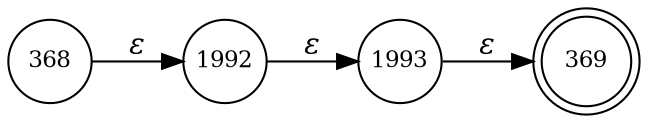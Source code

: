 digraph ATN {
rankdir=LR;
s369[fontsize=11, label="369", shape=doublecircle, fixedsize=true, width=.6];
s368[fontsize=11,label="368", shape=circle, fixedsize=true, width=.55, peripheries=1];
s1992[fontsize=11,label="1992", shape=circle, fixedsize=true, width=.55, peripheries=1];
s1993[fontsize=11,label="1993", shape=circle, fixedsize=true, width=.55, peripheries=1];
s368 -> s1992 [fontname="Times-Italic", label="&epsilon;"];
s1992 -> s1993 [fontname="Times-Italic", label="&epsilon;"];
s1993 -> s369 [fontname="Times-Italic", label="&epsilon;"];
}